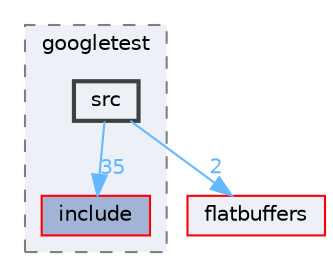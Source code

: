 digraph "googletest/googletest/src"
{
 // LATEX_PDF_SIZE
  bgcolor="transparent";
  edge [fontname=Helvetica,fontsize=10,labelfontname=Helvetica,labelfontsize=10];
  node [fontname=Helvetica,fontsize=10,shape=box,height=0.2,width=0.4];
  compound=true
  subgraph clusterdir_7b86808525f21adae85b84901a4f8edc {
    graph [ bgcolor="#edf0f7", pencolor="grey50", label="googletest", fontname=Helvetica,fontsize=10 style="filled,dashed", URL="dir_7b86808525f21adae85b84901a4f8edc.html",tooltip=""]
  dir_2f730f5434597c08ceb8912275aa9760 [label="include", fillcolor="#a2b4d6", color="red", style="filled", URL="dir_2f730f5434597c08ceb8912275aa9760.html",tooltip=""];
  dir_ff028c2de6bb35ff9cb892421277f296 [label="src", fillcolor="#edf0f7", color="grey25", style="filled,bold", URL="dir_ff028c2de6bb35ff9cb892421277f296.html",tooltip=""];
  }
  dir_aab3332a77760f74556dcb4aee61b405 [label="flatbuffers", fillcolor="#edf0f7", color="red", style="filled", URL="dir_aab3332a77760f74556dcb4aee61b405.html",tooltip=""];
  dir_ff028c2de6bb35ff9cb892421277f296->dir_2f730f5434597c08ceb8912275aa9760 [headlabel="35", labeldistance=1.5 headhref="dir_000197_000119.html" href="dir_000197_000119.html" color="steelblue1" fontcolor="steelblue1"];
  dir_ff028c2de6bb35ff9cb892421277f296->dir_aab3332a77760f74556dcb4aee61b405 [headlabel="2", labeldistance=1.5 headhref="dir_000197_000058.html" href="dir_000197_000058.html" color="steelblue1" fontcolor="steelblue1"];
}
